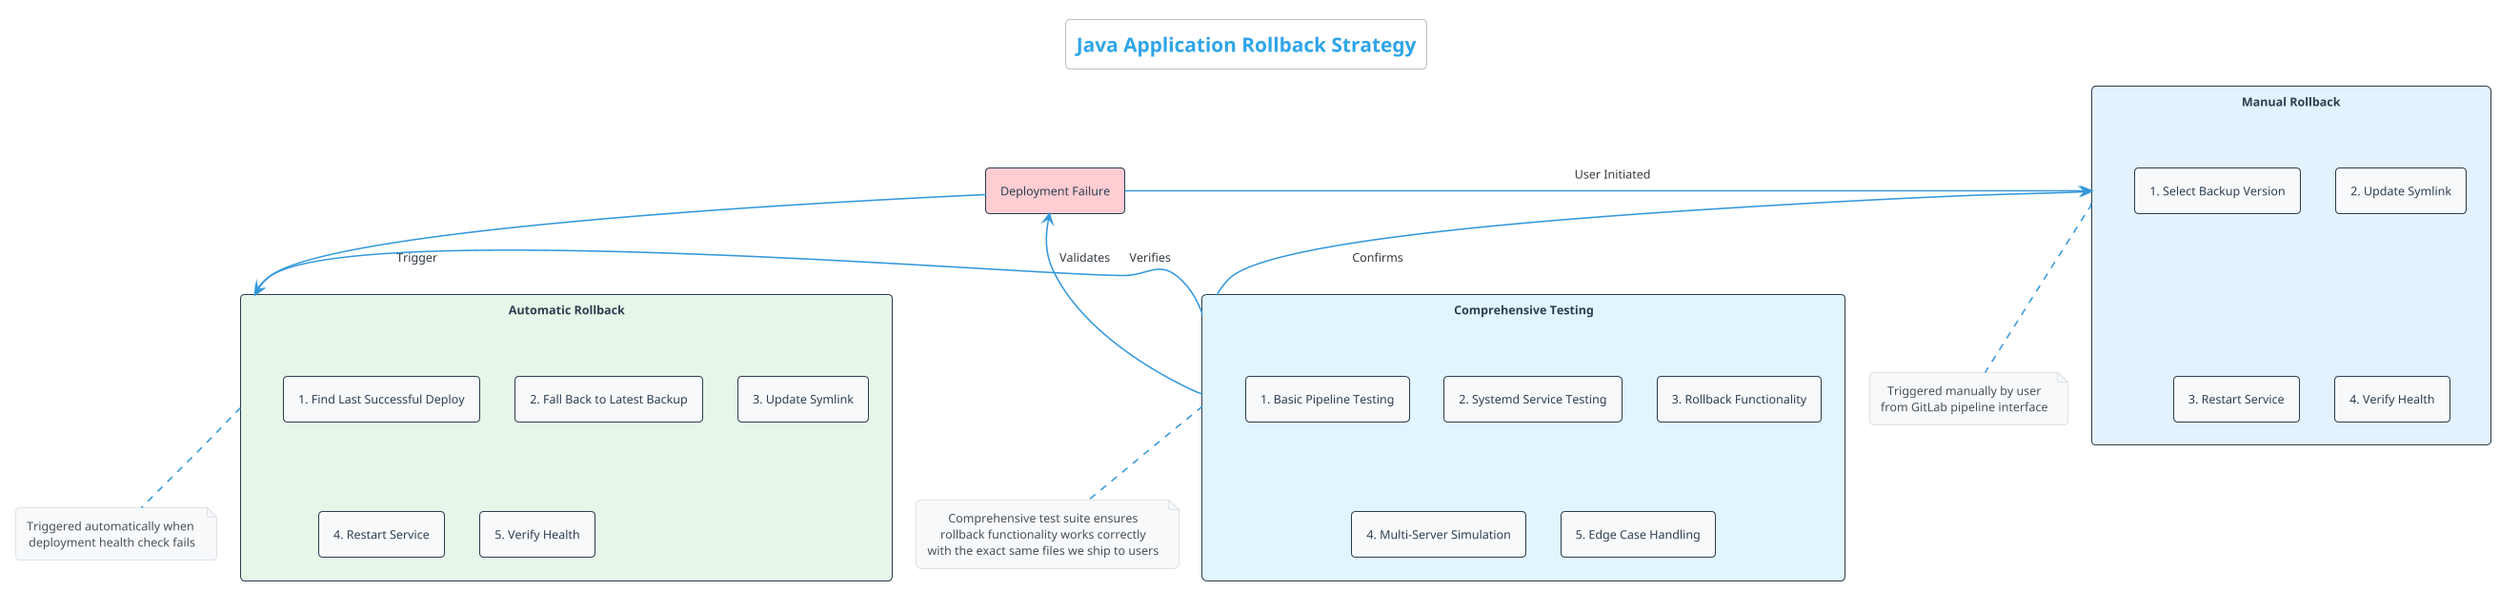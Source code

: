 @startuml Rollback Strategy
!theme cerulean
skinparam backgroundColor white
skinparam defaultTextAlignment center

<style>
rectangleContainer {
  FontColor #2c3e50
  FontSize 14
  FontStyle bold
}
</style>

title Java Application Rollback Strategy

skinparam rectangle {
  BackgroundColor #f5f5f5
  BorderColor #2c3e50
  FontColor #2c3e50
  BorderThickness 1
  Shadowing false
  RoundCorner 8
}

skinparam arrow {
  Color #3498db
  Thickness 1.5
}

skinparam note {
  BackgroundColor #f8f9fa
  BorderColor #dee2e6
  FontColor #495057
  BorderThickness 1
}

' Simplified layout for narrower wiki page
rectangle "Deployment Failure" as failure #ffcdd2

' Comprehensive Testing - New section
rectangle "Comprehensive Testing" as testing #e1f5fe {
  rectangle "1. Basic Pipeline Testing" as basic_testing #f8f9fa
  rectangle "2. Systemd Service Testing" as systemd_testing #f8f9fa
  rectangle "3. Rollback Functionality" as rollback_testing #f8f9fa
  rectangle "4. Multi-Server Simulation" as multi_server_testing #f8f9fa
  rectangle "5. Edge Case Handling" as edge_case_testing #f8f9fa
}

' Automatic Rollback - Vertical layout
rectangle "Automatic Rollback" as auto #e8f5e9 {
  rectangle "1. Find Last Successful Deploy" as last_deploy #f8f9fa
  rectangle "2. Fall Back to Latest Backup" as latest_backup #f8f9fa
  rectangle "3. Update Symlink" as update_symlink_auto #f8f9fa
  rectangle "4. Restart Service" as restart_auto #f8f9fa
  rectangle "5. Verify Health" as health_auto #f8f9fa
}

' Manual Rollback - Vertical layout
rectangle "Manual Rollback" as manual #e3f2fd {
  rectangle "1. Select Backup Version" as select_backup #f8f9fa
  rectangle "2. Update Symlink" as update_symlink_manual #f8f9fa
  rectangle "3. Restart Service" as restart_manual #f8f9fa
  rectangle "4. Verify Health" as health_manual #f8f9fa
}

' Cleaner connections
failure -down-> auto : Trigger
failure -right-> manual : User Initiated

testing -up-> failure : Validates
testing -up-> auto : Verifies
testing -up-> manual : Confirms

note bottom of auto
  Triggered automatically when 
  deployment health check fails
end note

note bottom of manual
  Triggered manually by user
  from GitLab pipeline interface
end note

note bottom of testing
  Comprehensive test suite ensures
  rollback functionality works correctly
  with the exact same files we ship to users
end note

@enduml

